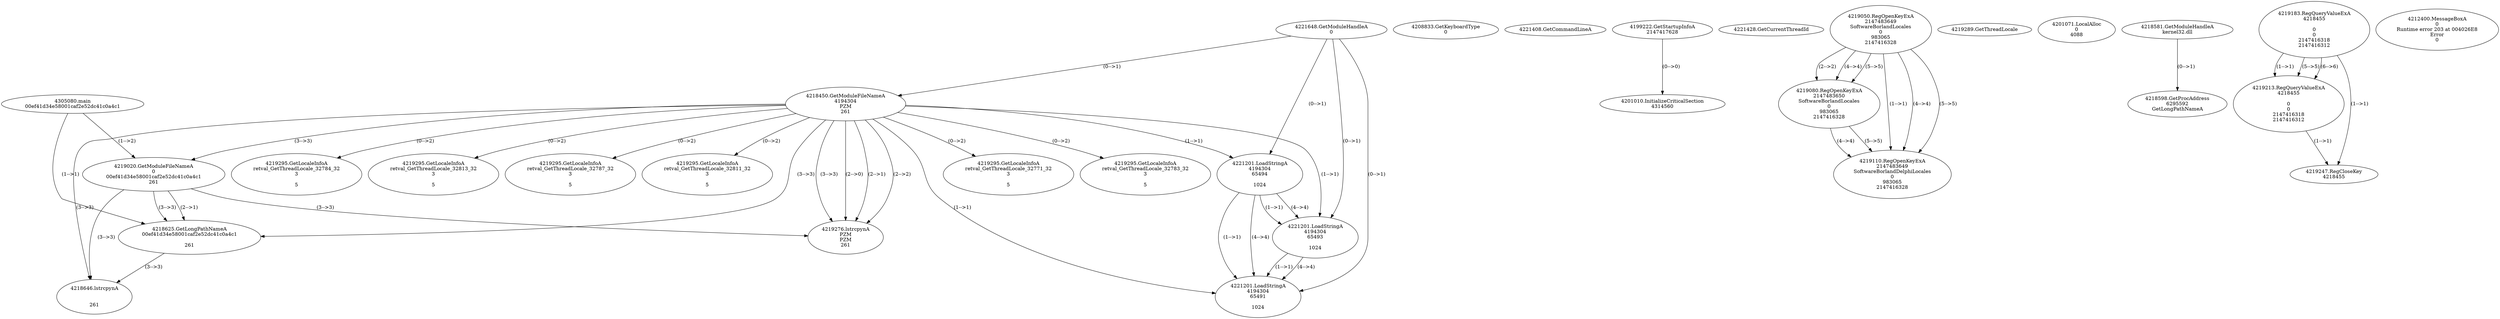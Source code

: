// Global SCDG with merge call
digraph {
	0 [label="4305080.main
00ef41d34e58001caf2e52dc41c0a4c1"]
	1 [label="4221648.GetModuleHandleA
0"]
	2 [label="4208833.GetKeyboardType
0"]
	3 [label="4221408.GetCommandLineA
"]
	4 [label="4199222.GetStartupInfoA
2147417628"]
	5 [label="4221428.GetCurrentThreadId
"]
	6 [label="4218450.GetModuleFileNameA
4194304
PZM
261"]
	1 -> 6 [label="(0-->1)"]
	7 [label="4219020.GetModuleFileNameA
0
00ef41d34e58001caf2e52dc41c0a4c1
261"]
	0 -> 7 [label="(1-->2)"]
	6 -> 7 [label="(3-->3)"]
	8 [label="4219050.RegOpenKeyExA
2147483649
Software\Borland\Locales
0
983065
2147416328"]
	9 [label="4219080.RegOpenKeyExA
2147483650
Software\Borland\Locales
0
983065
2147416328"]
	8 -> 9 [label="(2-->2)"]
	8 -> 9 [label="(4-->4)"]
	8 -> 9 [label="(5-->5)"]
	10 [label="4219110.RegOpenKeyExA
2147483649
Software\Borland\Delphi\Locales
0
983065
2147416328"]
	8 -> 10 [label="(1-->1)"]
	8 -> 10 [label="(4-->4)"]
	9 -> 10 [label="(4-->4)"]
	8 -> 10 [label="(5-->5)"]
	9 -> 10 [label="(5-->5)"]
	11 [label="4219276.lstrcpynA
PZM
PZM
261"]
	6 -> 11 [label="(2-->1)"]
	6 -> 11 [label="(2-->2)"]
	6 -> 11 [label="(3-->3)"]
	7 -> 11 [label="(3-->3)"]
	6 -> 11 [label="(2-->0)"]
	12 [label="4219289.GetThreadLocale
"]
	13 [label="4219295.GetLocaleInfoA
retval_GetThreadLocale_32771_32
3

5"]
	6 -> 13 [label="(0-->2)"]
	14 [label="4221201.LoadStringA
4194304
65494

1024"]
	1 -> 14 [label="(0-->1)"]
	6 -> 14 [label="(1-->1)"]
	15 [label="4201010.InitializeCriticalSection
4314560"]
	4 -> 15 [label="(0-->0)"]
	16 [label="4201071.LocalAlloc
0
4088"]
	17 [label="4218581.GetModuleHandleA
kernel32.dll"]
	18 [label="4218598.GetProcAddress
6295592
GetLongPathNameA"]
	17 -> 18 [label="(0-->1)"]
	19 [label="4218625.GetLongPathNameA
00ef41d34e58001caf2e52dc41c0a4c1

261"]
	0 -> 19 [label="(1-->1)"]
	7 -> 19 [label="(2-->1)"]
	6 -> 19 [label="(3-->3)"]
	7 -> 19 [label="(3-->3)"]
	20 [label="4218646.lstrcpynA


261"]
	6 -> 20 [label="(3-->3)"]
	7 -> 20 [label="(3-->3)"]
	19 -> 20 [label="(3-->3)"]
	21 [label="4219183.RegQueryValueExA
4218455

0
0
2147416318
2147416312"]
	22 [label="4219213.RegQueryValueExA
4218455

0
0
2147416318
2147416312"]
	21 -> 22 [label="(1-->1)"]
	21 -> 22 [label="(5-->5)"]
	21 -> 22 [label="(6-->6)"]
	23 [label="4219247.RegCloseKey
4218455"]
	21 -> 23 [label="(1-->1)"]
	22 -> 23 [label="(1-->1)"]
	24 [label="4219295.GetLocaleInfoA
retval_GetThreadLocale_32783_32
3

5"]
	6 -> 24 [label="(0-->2)"]
	25 [label="4219295.GetLocaleInfoA
retval_GetThreadLocale_32784_32
3

5"]
	6 -> 25 [label="(0-->2)"]
	26 [label="4212400.MessageBoxA
0
Runtime error 203 at 004026E8
Error
0"]
	27 [label="4219295.GetLocaleInfoA
retval_GetThreadLocale_32813_32
3

5"]
	6 -> 27 [label="(0-->2)"]
	28 [label="4219295.GetLocaleInfoA
retval_GetThreadLocale_32787_32
3

5"]
	6 -> 28 [label="(0-->2)"]
	29 [label="4221201.LoadStringA
4194304
65493

1024"]
	1 -> 29 [label="(0-->1)"]
	6 -> 29 [label="(1-->1)"]
	14 -> 29 [label="(1-->1)"]
	14 -> 29 [label="(4-->4)"]
	30 [label="4221201.LoadStringA
4194304
65491

1024"]
	1 -> 30 [label="(0-->1)"]
	6 -> 30 [label="(1-->1)"]
	14 -> 30 [label="(1-->1)"]
	29 -> 30 [label="(1-->1)"]
	14 -> 30 [label="(4-->4)"]
	29 -> 30 [label="(4-->4)"]
	31 [label="4219295.GetLocaleInfoA
retval_GetThreadLocale_32811_32
3

5"]
	6 -> 31 [label="(0-->2)"]
}
